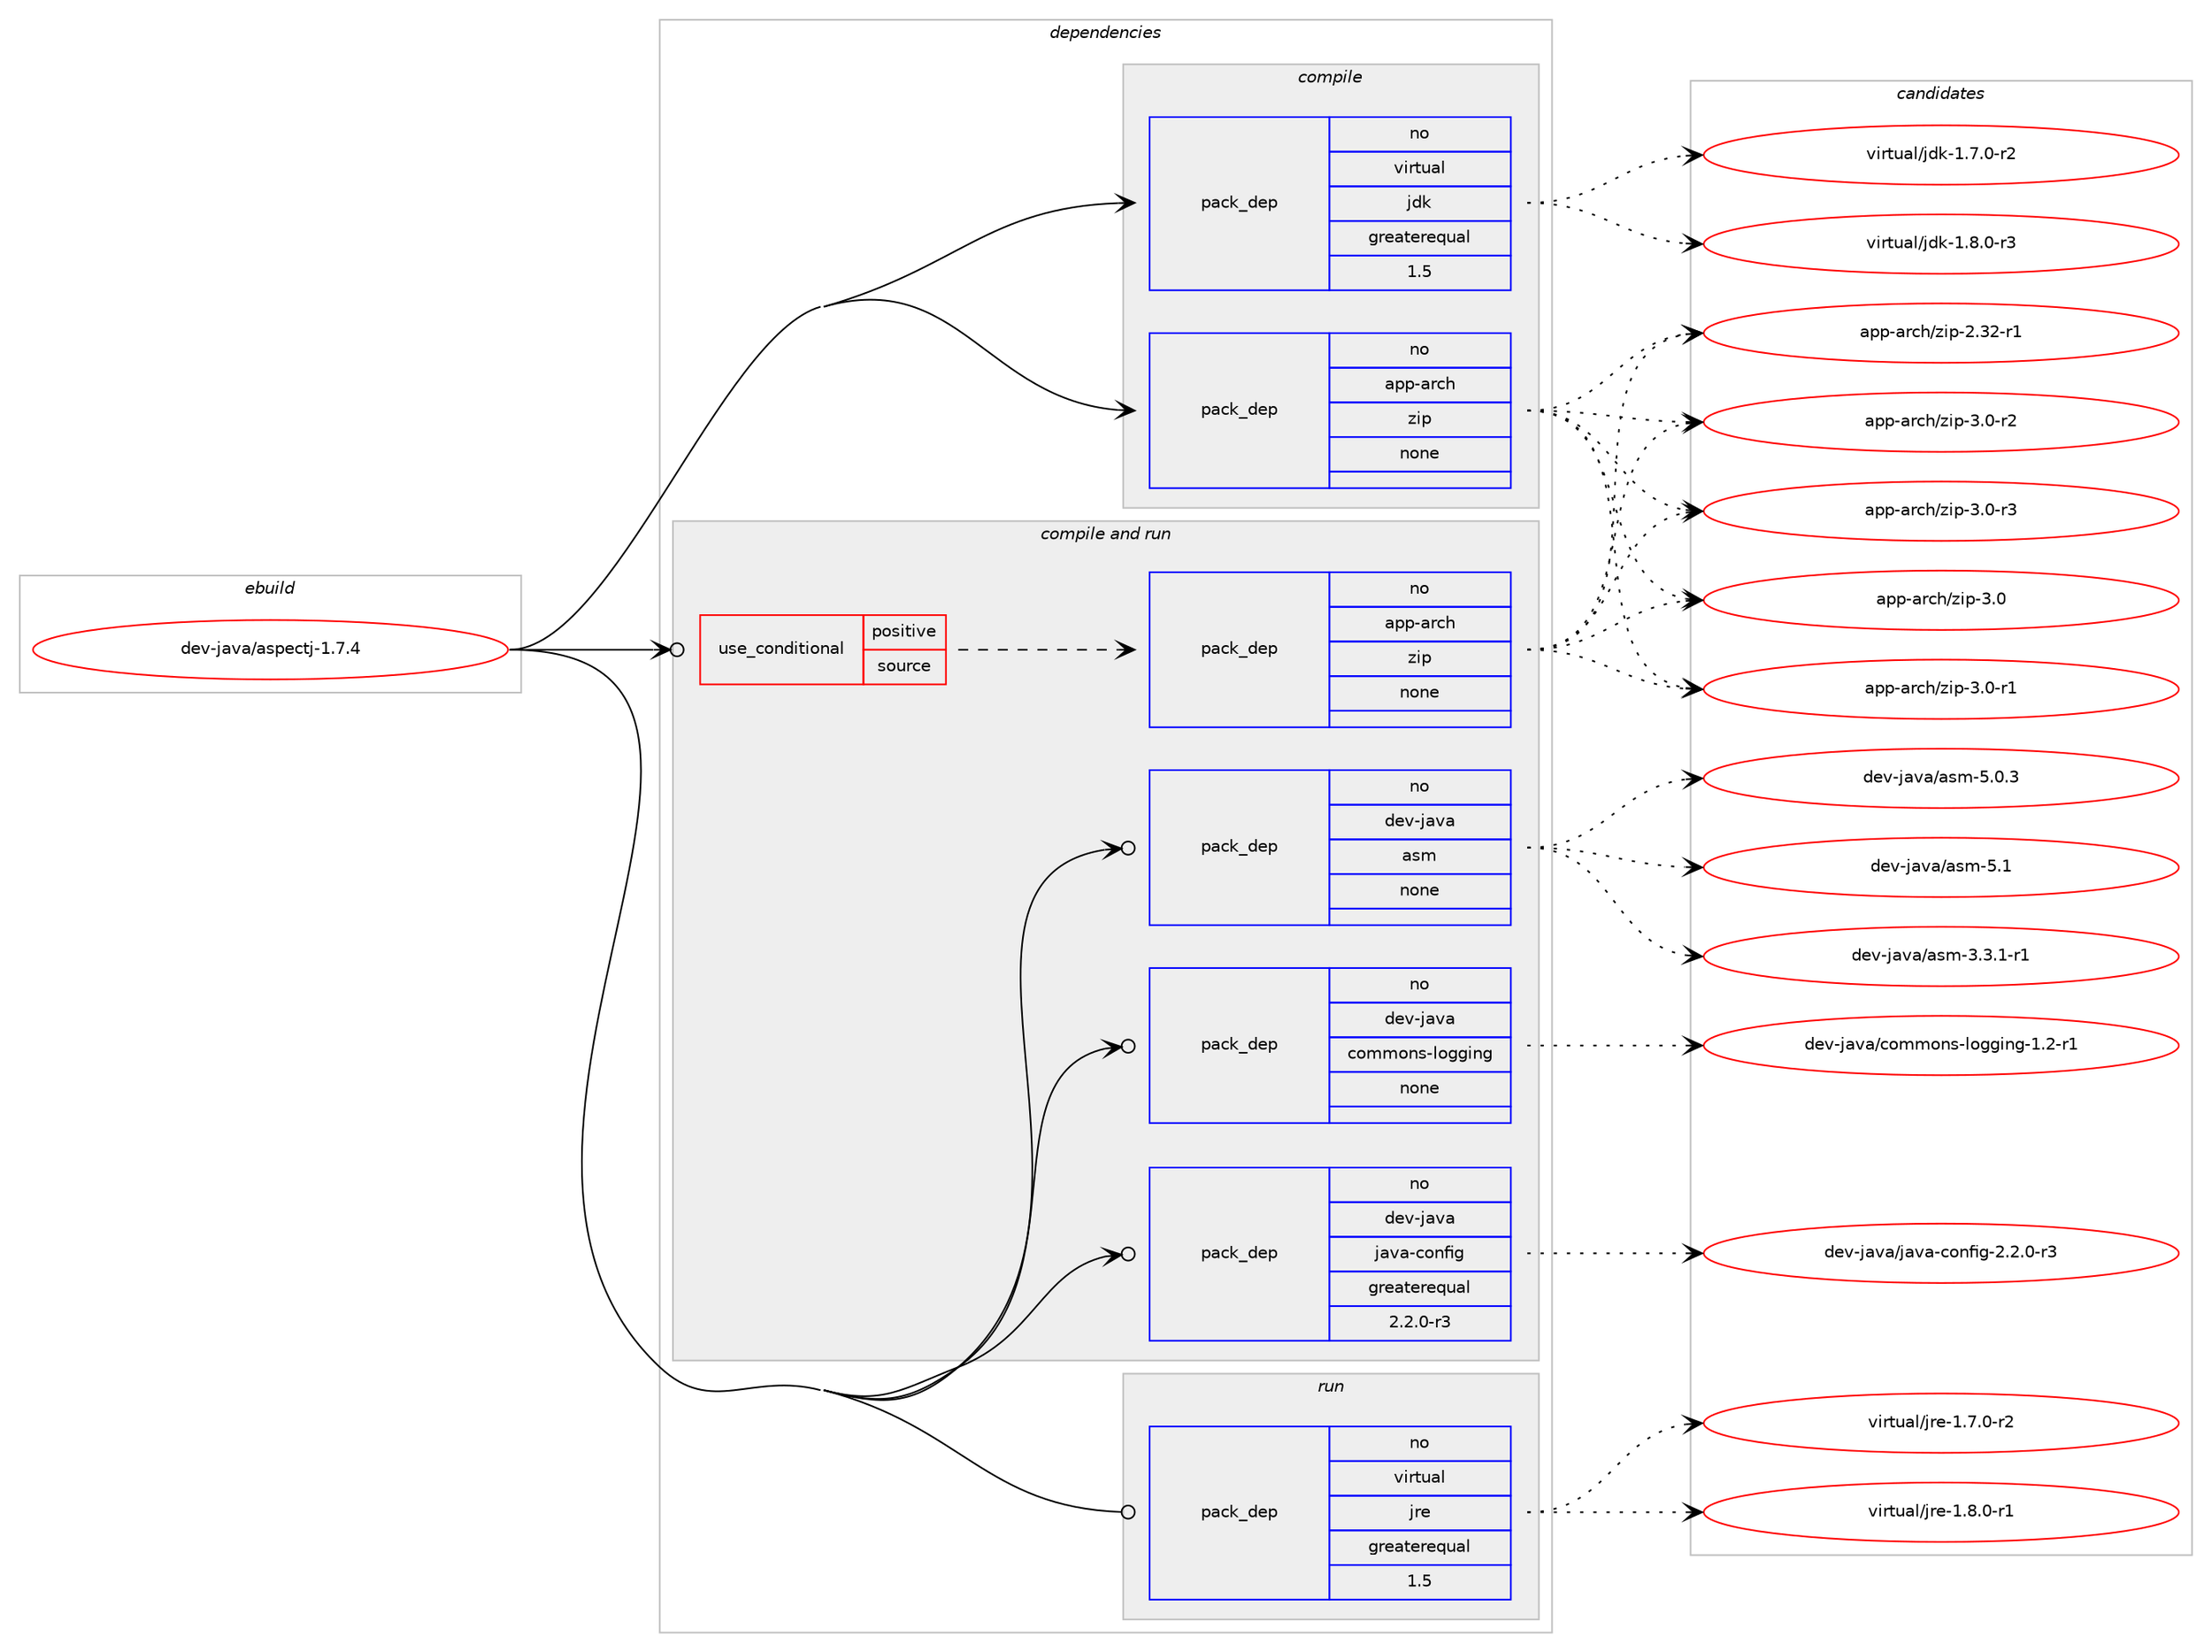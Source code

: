 digraph prolog {

# *************
# Graph options
# *************

newrank=true;
concentrate=true;
compound=true;
graph [rankdir=LR,fontname=Helvetica,fontsize=10,ranksep=1.5];#, ranksep=2.5, nodesep=0.2];
edge  [arrowhead=vee];
node  [fontname=Helvetica,fontsize=10];

# **********
# The ebuild
# **********

subgraph cluster_leftcol {
color=gray;
rank=same;
label=<<i>ebuild</i>>;
id [label="dev-java/aspectj-1.7.4", color=red, width=4, href="../dev-java/aspectj-1.7.4.svg"];
}

# ****************
# The dependencies
# ****************

subgraph cluster_midcol {
color=gray;
label=<<i>dependencies</i>>;
subgraph cluster_compile {
fillcolor="#eeeeee";
style=filled;
label=<<i>compile</i>>;
subgraph pack74177 {
dependency98887 [label=<<TABLE BORDER="0" CELLBORDER="1" CELLSPACING="0" CELLPADDING="4" WIDTH="220"><TR><TD ROWSPAN="6" CELLPADDING="30">pack_dep</TD></TR><TR><TD WIDTH="110">no</TD></TR><TR><TD>app-arch</TD></TR><TR><TD>zip</TD></TR><TR><TD>none</TD></TR><TR><TD></TD></TR></TABLE>>, shape=none, color=blue];
}
id:e -> dependency98887:w [weight=20,style="solid",arrowhead="vee"];
subgraph pack74178 {
dependency98888 [label=<<TABLE BORDER="0" CELLBORDER="1" CELLSPACING="0" CELLPADDING="4" WIDTH="220"><TR><TD ROWSPAN="6" CELLPADDING="30">pack_dep</TD></TR><TR><TD WIDTH="110">no</TD></TR><TR><TD>virtual</TD></TR><TR><TD>jdk</TD></TR><TR><TD>greaterequal</TD></TR><TR><TD>1.5</TD></TR></TABLE>>, shape=none, color=blue];
}
id:e -> dependency98888:w [weight=20,style="solid",arrowhead="vee"];
}
subgraph cluster_compileandrun {
fillcolor="#eeeeee";
style=filled;
label=<<i>compile and run</i>>;
subgraph cond21692 {
dependency98889 [label=<<TABLE BORDER="0" CELLBORDER="1" CELLSPACING="0" CELLPADDING="4"><TR><TD ROWSPAN="3" CELLPADDING="10">use_conditional</TD></TR><TR><TD>positive</TD></TR><TR><TD>source</TD></TR></TABLE>>, shape=none, color=red];
subgraph pack74179 {
dependency98890 [label=<<TABLE BORDER="0" CELLBORDER="1" CELLSPACING="0" CELLPADDING="4" WIDTH="220"><TR><TD ROWSPAN="6" CELLPADDING="30">pack_dep</TD></TR><TR><TD WIDTH="110">no</TD></TR><TR><TD>app-arch</TD></TR><TR><TD>zip</TD></TR><TR><TD>none</TD></TR><TR><TD></TD></TR></TABLE>>, shape=none, color=blue];
}
dependency98889:e -> dependency98890:w [weight=20,style="dashed",arrowhead="vee"];
}
id:e -> dependency98889:w [weight=20,style="solid",arrowhead="odotvee"];
subgraph pack74180 {
dependency98891 [label=<<TABLE BORDER="0" CELLBORDER="1" CELLSPACING="0" CELLPADDING="4" WIDTH="220"><TR><TD ROWSPAN="6" CELLPADDING="30">pack_dep</TD></TR><TR><TD WIDTH="110">no</TD></TR><TR><TD>dev-java</TD></TR><TR><TD>asm</TD></TR><TR><TD>none</TD></TR><TR><TD></TD></TR></TABLE>>, shape=none, color=blue];
}
id:e -> dependency98891:w [weight=20,style="solid",arrowhead="odotvee"];
subgraph pack74181 {
dependency98892 [label=<<TABLE BORDER="0" CELLBORDER="1" CELLSPACING="0" CELLPADDING="4" WIDTH="220"><TR><TD ROWSPAN="6" CELLPADDING="30">pack_dep</TD></TR><TR><TD WIDTH="110">no</TD></TR><TR><TD>dev-java</TD></TR><TR><TD>commons-logging</TD></TR><TR><TD>none</TD></TR><TR><TD></TD></TR></TABLE>>, shape=none, color=blue];
}
id:e -> dependency98892:w [weight=20,style="solid",arrowhead="odotvee"];
subgraph pack74182 {
dependency98893 [label=<<TABLE BORDER="0" CELLBORDER="1" CELLSPACING="0" CELLPADDING="4" WIDTH="220"><TR><TD ROWSPAN="6" CELLPADDING="30">pack_dep</TD></TR><TR><TD WIDTH="110">no</TD></TR><TR><TD>dev-java</TD></TR><TR><TD>java-config</TD></TR><TR><TD>greaterequal</TD></TR><TR><TD>2.2.0-r3</TD></TR></TABLE>>, shape=none, color=blue];
}
id:e -> dependency98893:w [weight=20,style="solid",arrowhead="odotvee"];
}
subgraph cluster_run {
fillcolor="#eeeeee";
style=filled;
label=<<i>run</i>>;
subgraph pack74183 {
dependency98894 [label=<<TABLE BORDER="0" CELLBORDER="1" CELLSPACING="0" CELLPADDING="4" WIDTH="220"><TR><TD ROWSPAN="6" CELLPADDING="30">pack_dep</TD></TR><TR><TD WIDTH="110">no</TD></TR><TR><TD>virtual</TD></TR><TR><TD>jre</TD></TR><TR><TD>greaterequal</TD></TR><TR><TD>1.5</TD></TR></TABLE>>, shape=none, color=blue];
}
id:e -> dependency98894:w [weight=20,style="solid",arrowhead="odot"];
}
}

# **************
# The candidates
# **************

subgraph cluster_choices {
rank=same;
color=gray;
label=<<i>candidates</i>>;

subgraph choice74177 {
color=black;
nodesep=1;
choice971121124597114991044712210511245504651504511449 [label="app-arch/zip-2.32-r1", color=red, width=4,href="../app-arch/zip-2.32-r1.svg"];
choice971121124597114991044712210511245514648 [label="app-arch/zip-3.0", color=red, width=4,href="../app-arch/zip-3.0.svg"];
choice9711211245971149910447122105112455146484511449 [label="app-arch/zip-3.0-r1", color=red, width=4,href="../app-arch/zip-3.0-r1.svg"];
choice9711211245971149910447122105112455146484511450 [label="app-arch/zip-3.0-r2", color=red, width=4,href="../app-arch/zip-3.0-r2.svg"];
choice9711211245971149910447122105112455146484511451 [label="app-arch/zip-3.0-r3", color=red, width=4,href="../app-arch/zip-3.0-r3.svg"];
dependency98887:e -> choice971121124597114991044712210511245504651504511449:w [style=dotted,weight="100"];
dependency98887:e -> choice971121124597114991044712210511245514648:w [style=dotted,weight="100"];
dependency98887:e -> choice9711211245971149910447122105112455146484511449:w [style=dotted,weight="100"];
dependency98887:e -> choice9711211245971149910447122105112455146484511450:w [style=dotted,weight="100"];
dependency98887:e -> choice9711211245971149910447122105112455146484511451:w [style=dotted,weight="100"];
}
subgraph choice74178 {
color=black;
nodesep=1;
choice11810511411611797108471061001074549465546484511450 [label="virtual/jdk-1.7.0-r2", color=red, width=4,href="../virtual/jdk-1.7.0-r2.svg"];
choice11810511411611797108471061001074549465646484511451 [label="virtual/jdk-1.8.0-r3", color=red, width=4,href="../virtual/jdk-1.8.0-r3.svg"];
dependency98888:e -> choice11810511411611797108471061001074549465546484511450:w [style=dotted,weight="100"];
dependency98888:e -> choice11810511411611797108471061001074549465646484511451:w [style=dotted,weight="100"];
}
subgraph choice74179 {
color=black;
nodesep=1;
choice971121124597114991044712210511245504651504511449 [label="app-arch/zip-2.32-r1", color=red, width=4,href="../app-arch/zip-2.32-r1.svg"];
choice971121124597114991044712210511245514648 [label="app-arch/zip-3.0", color=red, width=4,href="../app-arch/zip-3.0.svg"];
choice9711211245971149910447122105112455146484511449 [label="app-arch/zip-3.0-r1", color=red, width=4,href="../app-arch/zip-3.0-r1.svg"];
choice9711211245971149910447122105112455146484511450 [label="app-arch/zip-3.0-r2", color=red, width=4,href="../app-arch/zip-3.0-r2.svg"];
choice9711211245971149910447122105112455146484511451 [label="app-arch/zip-3.0-r3", color=red, width=4,href="../app-arch/zip-3.0-r3.svg"];
dependency98890:e -> choice971121124597114991044712210511245504651504511449:w [style=dotted,weight="100"];
dependency98890:e -> choice971121124597114991044712210511245514648:w [style=dotted,weight="100"];
dependency98890:e -> choice9711211245971149910447122105112455146484511449:w [style=dotted,weight="100"];
dependency98890:e -> choice9711211245971149910447122105112455146484511450:w [style=dotted,weight="100"];
dependency98890:e -> choice9711211245971149910447122105112455146484511451:w [style=dotted,weight="100"];
}
subgraph choice74180 {
color=black;
nodesep=1;
choice10010111845106971189747971151094551465146494511449 [label="dev-java/asm-3.3.1-r1", color=red, width=4,href="../dev-java/asm-3.3.1-r1.svg"];
choice1001011184510697118974797115109455346484651 [label="dev-java/asm-5.0.3", color=red, width=4,href="../dev-java/asm-5.0.3.svg"];
choice100101118451069711897479711510945534649 [label="dev-java/asm-5.1", color=red, width=4,href="../dev-java/asm-5.1.svg"];
dependency98891:e -> choice10010111845106971189747971151094551465146494511449:w [style=dotted,weight="100"];
dependency98891:e -> choice1001011184510697118974797115109455346484651:w [style=dotted,weight="100"];
dependency98891:e -> choice100101118451069711897479711510945534649:w [style=dotted,weight="100"];
}
subgraph choice74181 {
color=black;
nodesep=1;
choice100101118451069711897479911110910911111011545108111103103105110103454946504511449 [label="dev-java/commons-logging-1.2-r1", color=red, width=4,href="../dev-java/commons-logging-1.2-r1.svg"];
dependency98892:e -> choice100101118451069711897479911110910911111011545108111103103105110103454946504511449:w [style=dotted,weight="100"];
}
subgraph choice74182 {
color=black;
nodesep=1;
choice10010111845106971189747106971189745991111101021051034550465046484511451 [label="dev-java/java-config-2.2.0-r3", color=red, width=4,href="../dev-java/java-config-2.2.0-r3.svg"];
dependency98893:e -> choice10010111845106971189747106971189745991111101021051034550465046484511451:w [style=dotted,weight="100"];
}
subgraph choice74183 {
color=black;
nodesep=1;
choice11810511411611797108471061141014549465546484511450 [label="virtual/jre-1.7.0-r2", color=red, width=4,href="../virtual/jre-1.7.0-r2.svg"];
choice11810511411611797108471061141014549465646484511449 [label="virtual/jre-1.8.0-r1", color=red, width=4,href="../virtual/jre-1.8.0-r1.svg"];
dependency98894:e -> choice11810511411611797108471061141014549465546484511450:w [style=dotted,weight="100"];
dependency98894:e -> choice11810511411611797108471061141014549465646484511449:w [style=dotted,weight="100"];
}
}

}
